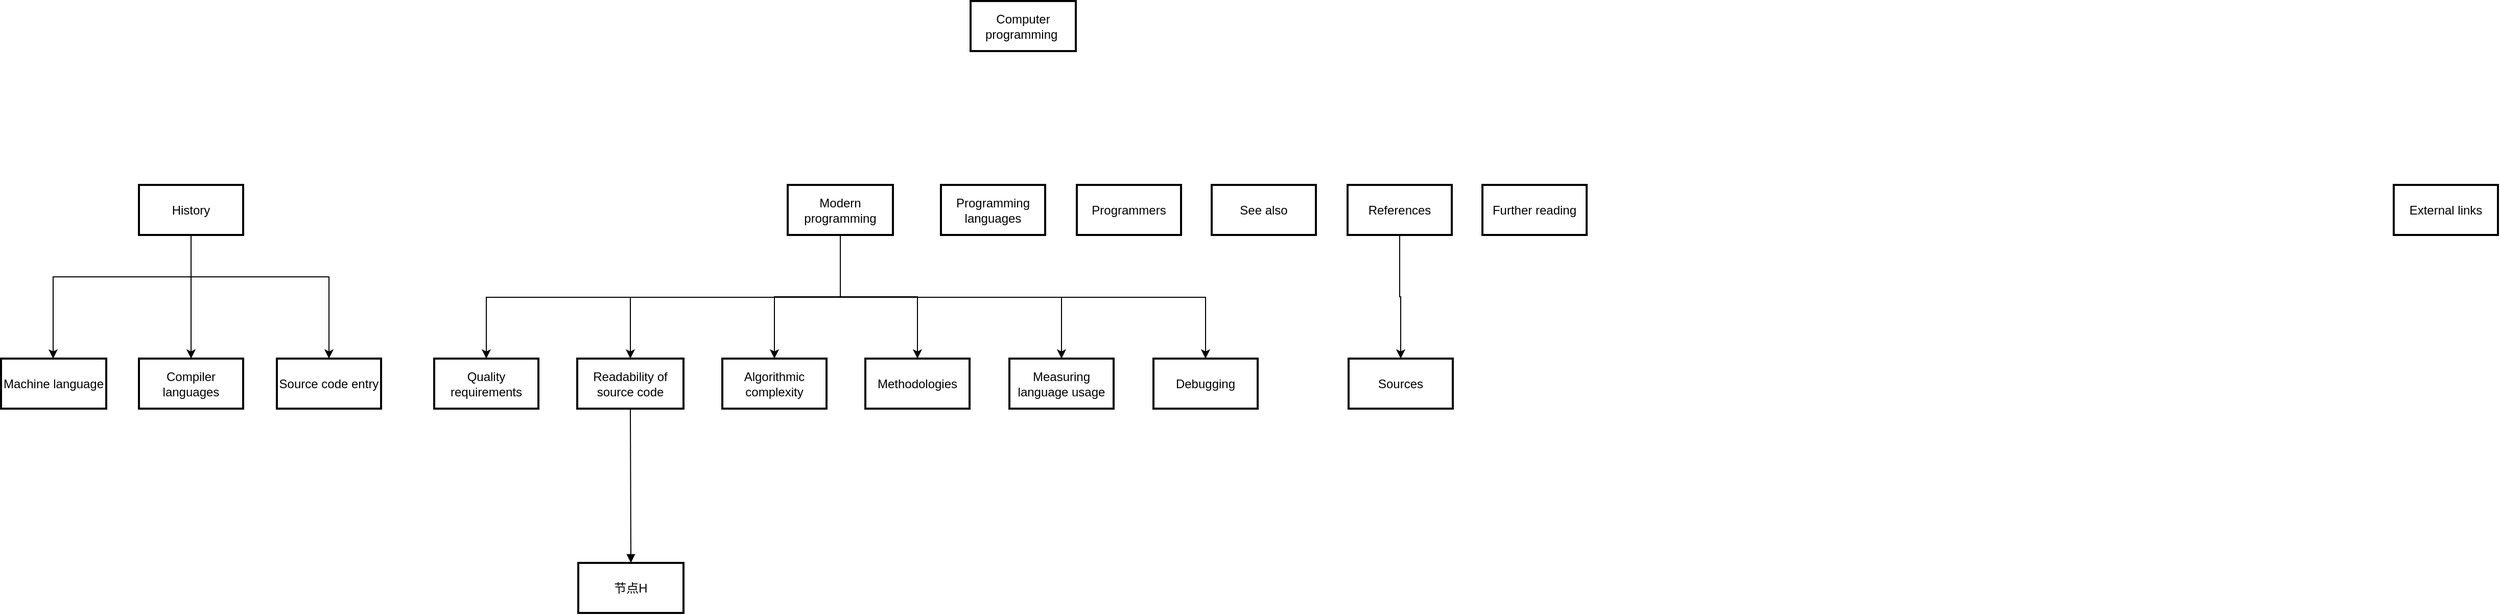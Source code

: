 <mxfile version="24.7.17">
  <diagram name="第 1 页" id="sbbsScFmpUs__Dtvj5mE">
    <mxGraphModel dx="2607" dy="1404" grid="1" gridSize="10" guides="1" tooltips="1" connect="1" arrows="1" fold="1" page="1" pageScale="1" pageWidth="827" pageHeight="1169" math="0" shadow="0">
      <root>
        <mxCell id="0" />
        <mxCell id="1" parent="0" />
        <mxCell id="2" value="Computer programming " style="whiteSpace=wrap;strokeWidth=2;" parent="1" vertex="1">
          <mxGeometry x="959" y="80" width="103" height="49" as="geometry" />
        </mxCell>
        <mxCell id="xgrZuWi4colPHlhdQ5FL-46" value="" style="edgeStyle=orthogonalEdgeStyle;rounded=0;orthogonalLoop=1;jettySize=auto;html=1;" edge="1" parent="1" source="3" target="xgrZuWi4colPHlhdQ5FL-16">
          <mxGeometry relative="1" as="geometry">
            <Array as="points">
              <mxPoint x="196" y="350" />
              <mxPoint x="331" y="350" />
            </Array>
          </mxGeometry>
        </mxCell>
        <mxCell id="xgrZuWi4colPHlhdQ5FL-50" style="edgeStyle=orthogonalEdgeStyle;rounded=0;orthogonalLoop=1;jettySize=auto;html=1;" edge="1" parent="1" source="3" target="6">
          <mxGeometry relative="1" as="geometry" />
        </mxCell>
        <mxCell id="xgrZuWi4colPHlhdQ5FL-53" style="edgeStyle=orthogonalEdgeStyle;rounded=0;orthogonalLoop=1;jettySize=auto;html=1;" edge="1" parent="1" source="3" target="5">
          <mxGeometry relative="1" as="geometry">
            <Array as="points">
              <mxPoint x="196" y="350" />
              <mxPoint x="61" y="350" />
            </Array>
          </mxGeometry>
        </mxCell>
        <mxCell id="3" value="History" style="whiteSpace=wrap;strokeWidth=2;" parent="1" vertex="1">
          <mxGeometry x="145" y="260" width="102" height="49" as="geometry" />
        </mxCell>
        <mxCell id="xgrZuWi4colPHlhdQ5FL-43" value="" style="edgeStyle=orthogonalEdgeStyle;rounded=0;orthogonalLoop=1;jettySize=auto;html=1;" edge="1" parent="1" source="4" target="7">
          <mxGeometry relative="1" as="geometry">
            <Array as="points">
              <mxPoint x="832" y="370" />
              <mxPoint x="485" y="370" />
            </Array>
          </mxGeometry>
        </mxCell>
        <mxCell id="xgrZuWi4colPHlhdQ5FL-54" style="edgeStyle=orthogonalEdgeStyle;rounded=0;orthogonalLoop=1;jettySize=auto;html=1;" edge="1" parent="1" source="4" target="8">
          <mxGeometry relative="1" as="geometry">
            <Array as="points">
              <mxPoint x="832" y="370" />
              <mxPoint x="626" y="370" />
            </Array>
          </mxGeometry>
        </mxCell>
        <mxCell id="xgrZuWi4colPHlhdQ5FL-55" style="edgeStyle=orthogonalEdgeStyle;rounded=0;orthogonalLoop=1;jettySize=auto;html=1;entryX=0.5;entryY=0;entryDx=0;entryDy=0;" edge="1" parent="1" source="4" target="xgrZuWi4colPHlhdQ5FL-20">
          <mxGeometry relative="1" as="geometry" />
        </mxCell>
        <mxCell id="xgrZuWi4colPHlhdQ5FL-56" style="edgeStyle=orthogonalEdgeStyle;rounded=0;orthogonalLoop=1;jettySize=auto;html=1;" edge="1" parent="1" source="4" target="xgrZuWi4colPHlhdQ5FL-21">
          <mxGeometry relative="1" as="geometry" />
        </mxCell>
        <mxCell id="xgrZuWi4colPHlhdQ5FL-57" style="edgeStyle=orthogonalEdgeStyle;rounded=0;orthogonalLoop=1;jettySize=auto;html=1;" edge="1" parent="1" source="4" target="xgrZuWi4colPHlhdQ5FL-22">
          <mxGeometry relative="1" as="geometry">
            <Array as="points">
              <mxPoint x="832" y="370" />
              <mxPoint x="1048" y="370" />
            </Array>
          </mxGeometry>
        </mxCell>
        <mxCell id="xgrZuWi4colPHlhdQ5FL-58" style="edgeStyle=orthogonalEdgeStyle;rounded=0;orthogonalLoop=1;jettySize=auto;html=1;entryX=0.5;entryY=0;entryDx=0;entryDy=0;" edge="1" parent="1" source="4" target="xgrZuWi4colPHlhdQ5FL-23">
          <mxGeometry relative="1" as="geometry">
            <Array as="points">
              <mxPoint x="832" y="370" />
              <mxPoint x="1189" y="370" />
            </Array>
          </mxGeometry>
        </mxCell>
        <mxCell id="4" value="Modern programming" style="whiteSpace=wrap;strokeWidth=2;" parent="1" vertex="1">
          <mxGeometry x="780" y="260" width="103" height="49" as="geometry" />
        </mxCell>
        <mxCell id="5" value="Machine language" style="whiteSpace=wrap;strokeWidth=2;" parent="1" vertex="1">
          <mxGeometry x="10" y="430" width="103" height="49" as="geometry" />
        </mxCell>
        <mxCell id="6" value="Compiler languages" style="whiteSpace=wrap;strokeWidth=2;" parent="1" vertex="1">
          <mxGeometry x="145" y="430" width="102" height="49" as="geometry" />
        </mxCell>
        <mxCell id="7" value="Quality requirements" style="whiteSpace=wrap;strokeWidth=2;" parent="1" vertex="1">
          <mxGeometry x="434" y="430" width="102" height="49" as="geometry" />
        </mxCell>
        <mxCell id="8" value="Readability of source code" style="whiteSpace=wrap;strokeWidth=2;" parent="1" vertex="1">
          <mxGeometry x="574" y="430" width="104" height="49" as="geometry" />
        </mxCell>
        <mxCell id="9" value="节点H" style="whiteSpace=wrap;strokeWidth=2;" parent="1" vertex="1">
          <mxGeometry x="575" y="630" width="103" height="49" as="geometry" />
        </mxCell>
        <mxCell id="16" value="" style="curved=1;startArrow=none;endArrow=block;exitX=0.5;exitY=1;entryX=0.5;entryY=0;" parent="1" source="8" target="9" edge="1">
          <mxGeometry relative="1" as="geometry">
            <Array as="points" />
          </mxGeometry>
        </mxCell>
        <mxCell id="xgrZuWi4colPHlhdQ5FL-16" value="Source code entry" style="whiteSpace=wrap;strokeWidth=2;" vertex="1" parent="1">
          <mxGeometry x="280" y="430" width="102" height="49" as="geometry" />
        </mxCell>
        <mxCell id="xgrZuWi4colPHlhdQ5FL-20" value="Algorithmic complexity" style="whiteSpace=wrap;strokeWidth=2;" vertex="1" parent="1">
          <mxGeometry x="716" y="430" width="102" height="49" as="geometry" />
        </mxCell>
        <mxCell id="xgrZuWi4colPHlhdQ5FL-21" value="Methodologies" style="whiteSpace=wrap;strokeWidth=2;" vertex="1" parent="1">
          <mxGeometry x="856" y="430" width="102" height="49" as="geometry" />
        </mxCell>
        <mxCell id="xgrZuWi4colPHlhdQ5FL-22" value="Measuring language usage" style="whiteSpace=wrap;strokeWidth=2;" vertex="1" parent="1">
          <mxGeometry x="997" y="430" width="102" height="49" as="geometry" />
        </mxCell>
        <mxCell id="xgrZuWi4colPHlhdQ5FL-23" value="Debugging" style="whiteSpace=wrap;strokeWidth=2;" vertex="1" parent="1">
          <mxGeometry x="1138" y="430" width="102" height="49" as="geometry" />
        </mxCell>
        <mxCell id="xgrZuWi4colPHlhdQ5FL-34" value="Programming languages" style="whiteSpace=wrap;strokeWidth=2;" vertex="1" parent="1">
          <mxGeometry x="930" y="260" width="102" height="49" as="geometry" />
        </mxCell>
        <mxCell id="xgrZuWi4colPHlhdQ5FL-35" value="Programmers" style="whiteSpace=wrap;strokeWidth=2;" vertex="1" parent="1">
          <mxGeometry x="1063" y="260" width="102" height="49" as="geometry" />
        </mxCell>
        <mxCell id="xgrZuWi4colPHlhdQ5FL-36" value="See also" style="whiteSpace=wrap;strokeWidth=2;" vertex="1" parent="1">
          <mxGeometry x="1195" y="260" width="102" height="49" as="geometry" />
        </mxCell>
        <mxCell id="xgrZuWi4colPHlhdQ5FL-60" style="edgeStyle=orthogonalEdgeStyle;rounded=0;orthogonalLoop=1;jettySize=auto;html=1;entryX=0.5;entryY=0;entryDx=0;entryDy=0;" edge="1" parent="1" source="xgrZuWi4colPHlhdQ5FL-37" target="xgrZuWi4colPHlhdQ5FL-38">
          <mxGeometry relative="1" as="geometry" />
        </mxCell>
        <mxCell id="xgrZuWi4colPHlhdQ5FL-37" value="References" style="whiteSpace=wrap;strokeWidth=2;" vertex="1" parent="1">
          <mxGeometry x="1328" y="260" width="102" height="49" as="geometry" />
        </mxCell>
        <mxCell id="xgrZuWi4colPHlhdQ5FL-38" value="Sources" style="whiteSpace=wrap;strokeWidth=2;" vertex="1" parent="1">
          <mxGeometry x="1329" y="430" width="102" height="49" as="geometry" />
        </mxCell>
        <mxCell id="xgrZuWi4colPHlhdQ5FL-39" value="Further reading" style="whiteSpace=wrap;strokeWidth=2;" vertex="1" parent="1">
          <mxGeometry x="1460" y="260" width="102" height="49" as="geometry" />
        </mxCell>
        <mxCell id="xgrZuWi4colPHlhdQ5FL-40" value="External links" style="whiteSpace=wrap;strokeWidth=2;" vertex="1" parent="1">
          <mxGeometry x="2352" y="260" width="102" height="49" as="geometry" />
        </mxCell>
      </root>
    </mxGraphModel>
  </diagram>
</mxfile>
